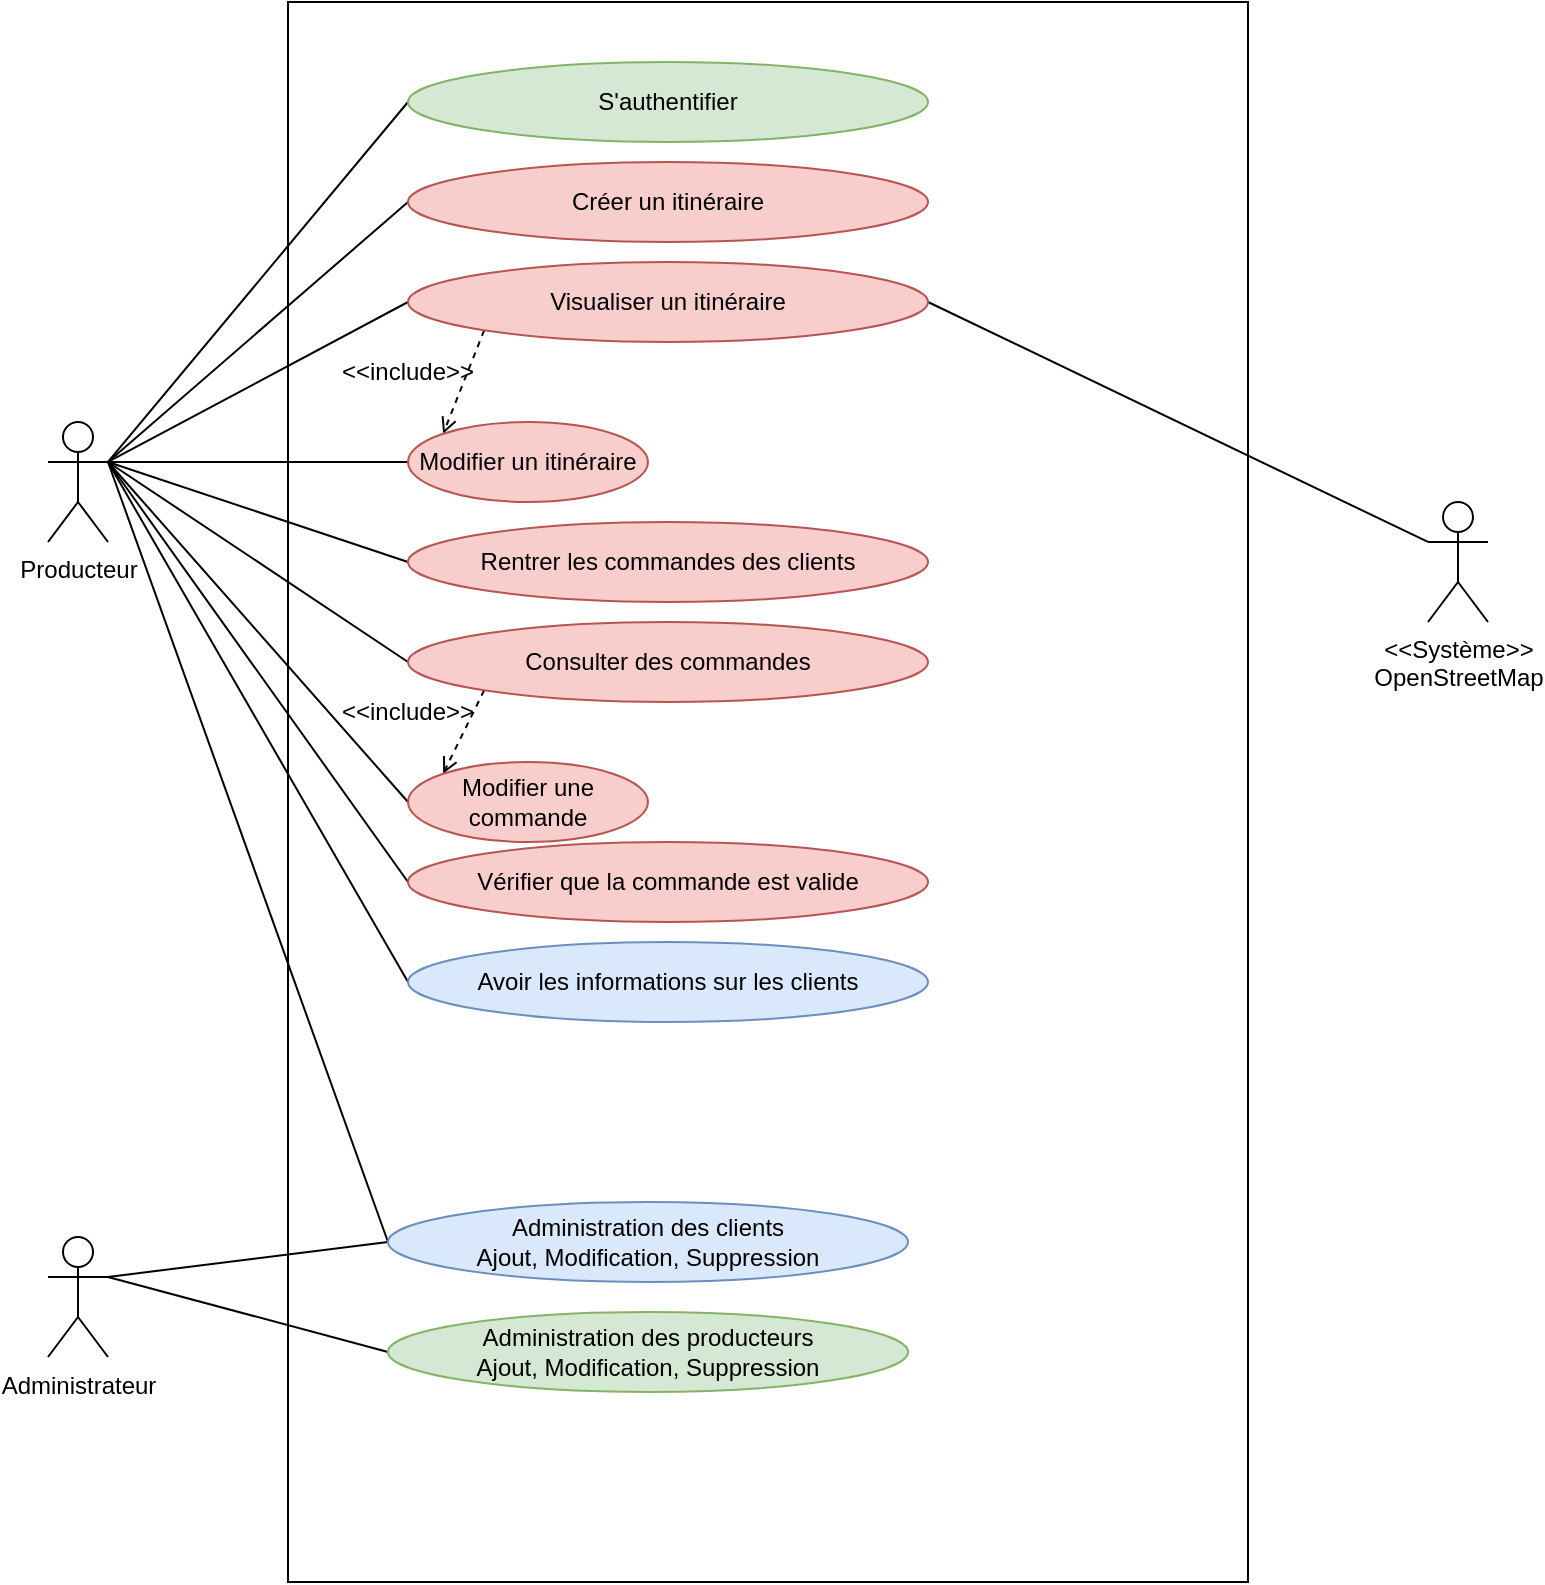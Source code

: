 <mxfile version="20.5.1" type="device"><diagram id="-vgb92WjjS_-MJ9FYiEt" name="Page-1"><mxGraphModel dx="1185" dy="1789" grid="1" gridSize="10" guides="1" tooltips="1" connect="1" arrows="1" fold="1" page="1" pageScale="1" pageWidth="827" pageHeight="1169" math="0" shadow="0"><root><mxCell id="0"/><mxCell id="1" parent="0"/><mxCell id="OSePSIK68hOwo7QI4U12-21" value="" style="rounded=0;whiteSpace=wrap;html=1;" parent="1" vertex="1"><mxGeometry x="160" y="-40" width="480" height="790" as="geometry"/></mxCell><mxCell id="kz2ULfPdmGK-9Kz2NV-o-21" style="edgeStyle=none;rounded=0;orthogonalLoop=1;jettySize=auto;html=1;exitX=1;exitY=0.333;exitDx=0;exitDy=0;exitPerimeter=0;entryX=0;entryY=0.5;entryDx=0;entryDy=0;endArrow=none;endFill=0;" parent="1" source="kz2ULfPdmGK-9Kz2NV-o-1" target="kz2ULfPdmGK-9Kz2NV-o-9" edge="1"><mxGeometry relative="1" as="geometry"/></mxCell><mxCell id="kz2ULfPdmGK-9Kz2NV-o-1" value="Producteur" style="shape=umlActor;verticalLabelPosition=bottom;verticalAlign=top;html=1;" parent="1" vertex="1"><mxGeometry x="40" y="170" width="30" height="60" as="geometry"/></mxCell><mxCell id="kz2ULfPdmGK-9Kz2NV-o-2" value="Administrateur" style="shape=umlActor;verticalLabelPosition=bottom;verticalAlign=top;html=1;" parent="1" vertex="1"><mxGeometry x="40" y="577.5" width="30" height="60" as="geometry"/></mxCell><mxCell id="kz2ULfPdmGK-9Kz2NV-o-6" value="&lt;div&gt;&amp;lt;&amp;lt;Système&amp;gt;&amp;gt;&lt;/div&gt;&lt;div&gt;OpenStreetMap&lt;br&gt;&lt;/div&gt;" style="shape=umlActor;verticalLabelPosition=bottom;verticalAlign=top;html=1;outlineConnect=0;" parent="1" vertex="1"><mxGeometry x="730" y="210" width="30" height="60" as="geometry"/></mxCell><mxCell id="kz2ULfPdmGK-9Kz2NV-o-19" style="rounded=0;orthogonalLoop=1;jettySize=auto;html=1;exitX=1;exitY=0.5;exitDx=0;exitDy=0;entryX=0;entryY=0.333;entryDx=0;entryDy=0;entryPerimeter=0;endArrow=none;endFill=0;" parent="1" source="kz2ULfPdmGK-9Kz2NV-o-7" target="kz2ULfPdmGK-9Kz2NV-o-6" edge="1"><mxGeometry relative="1" as="geometry"/></mxCell><mxCell id="kz2ULfPdmGK-9Kz2NV-o-20" style="edgeStyle=none;rounded=0;orthogonalLoop=1;jettySize=auto;html=1;exitX=0;exitY=0.5;exitDx=0;exitDy=0;entryX=1;entryY=0.333;entryDx=0;entryDy=0;entryPerimeter=0;endArrow=none;endFill=0;" parent="1" source="kz2ULfPdmGK-9Kz2NV-o-7" target="kz2ULfPdmGK-9Kz2NV-o-1" edge="1"><mxGeometry relative="1" as="geometry"/></mxCell><mxCell id="OSePSIK68hOwo7QI4U12-8" style="edgeStyle=none;rounded=0;orthogonalLoop=1;jettySize=auto;html=1;exitX=0;exitY=1;exitDx=0;exitDy=0;entryX=0;entryY=0;entryDx=0;entryDy=0;endArrow=open;endFill=0;dashed=1;" parent="1" source="kz2ULfPdmGK-9Kz2NV-o-7" target="kz2ULfPdmGK-9Kz2NV-o-10" edge="1"><mxGeometry relative="1" as="geometry"/></mxCell><mxCell id="kz2ULfPdmGK-9Kz2NV-o-7" value="Visualiser un itinéraire" style="ellipse;whiteSpace=wrap;html=1;fillColor=#f8cecc;strokeColor=#b85450;" parent="1" vertex="1"><mxGeometry x="220" y="90" width="260" height="40" as="geometry"/></mxCell><mxCell id="kz2ULfPdmGK-9Kz2NV-o-9" value="Créer un itinéraire" style="ellipse;whiteSpace=wrap;html=1;fillColor=#f8cecc;strokeColor=#b85450;" parent="1" vertex="1"><mxGeometry x="220" y="40" width="260" height="40" as="geometry"/></mxCell><mxCell id="kz2ULfPdmGK-9Kz2NV-o-22" style="edgeStyle=none;rounded=0;orthogonalLoop=1;jettySize=auto;html=1;exitX=0;exitY=0.5;exitDx=0;exitDy=0;endArrow=none;endFill=0;" parent="1" source="kz2ULfPdmGK-9Kz2NV-o-10" edge="1"><mxGeometry relative="1" as="geometry"><mxPoint x="70" y="190" as="targetPoint"/></mxGeometry></mxCell><mxCell id="kz2ULfPdmGK-9Kz2NV-o-10" value="Modifier un itinéraire" style="ellipse;whiteSpace=wrap;html=1;fillColor=#f8cecc;strokeColor=#b85450;" parent="1" vertex="1"><mxGeometry x="220" y="170" width="120" height="40" as="geometry"/></mxCell><mxCell id="kz2ULfPdmGK-9Kz2NV-o-23" style="edgeStyle=none;rounded=0;orthogonalLoop=1;jettySize=auto;html=1;exitX=0;exitY=0.5;exitDx=0;exitDy=0;entryX=1;entryY=0.333;entryDx=0;entryDy=0;entryPerimeter=0;endArrow=none;endFill=0;" parent="1" source="kz2ULfPdmGK-9Kz2NV-o-11" target="kz2ULfPdmGK-9Kz2NV-o-1" edge="1"><mxGeometry relative="1" as="geometry"/></mxCell><mxCell id="kz2ULfPdmGK-9Kz2NV-o-11" value="Rentrer les commandes des clients" style="ellipse;whiteSpace=wrap;html=1;fillColor=#f8cecc;strokeColor=#b85450;" parent="1" vertex="1"><mxGeometry x="220" y="220" width="260" height="40" as="geometry"/></mxCell><mxCell id="kz2ULfPdmGK-9Kz2NV-o-24" style="edgeStyle=none;rounded=0;orthogonalLoop=1;jettySize=auto;html=1;exitX=0;exitY=0.5;exitDx=0;exitDy=0;entryX=1;entryY=0.333;entryDx=0;entryDy=0;entryPerimeter=0;endArrow=none;endFill=0;" parent="1" source="kz2ULfPdmGK-9Kz2NV-o-12" target="kz2ULfPdmGK-9Kz2NV-o-1" edge="1"><mxGeometry relative="1" as="geometry"/></mxCell><mxCell id="OSePSIK68hOwo7QI4U12-20" style="edgeStyle=none;rounded=0;orthogonalLoop=1;jettySize=auto;html=1;exitX=0;exitY=1;exitDx=0;exitDy=0;entryX=0;entryY=0;entryDx=0;entryDy=0;endArrow=open;endFill=0;dashed=1;" parent="1" source="kz2ULfPdmGK-9Kz2NV-o-12" target="OSePSIK68hOwo7QI4U12-9" edge="1"><mxGeometry relative="1" as="geometry"/></mxCell><mxCell id="kz2ULfPdmGK-9Kz2NV-o-12" value="Consulter des commandes" style="ellipse;whiteSpace=wrap;html=1;fillColor=#f8cecc;strokeColor=#b85450;" parent="1" vertex="1"><mxGeometry x="220" y="270" width="260" height="40" as="geometry"/></mxCell><mxCell id="kz2ULfPdmGK-9Kz2NV-o-25" style="edgeStyle=none;rounded=0;orthogonalLoop=1;jettySize=auto;html=1;exitX=0;exitY=0.5;exitDx=0;exitDy=0;entryX=1;entryY=0.333;entryDx=0;entryDy=0;entryPerimeter=0;endArrow=none;endFill=0;" parent="1" source="kz2ULfPdmGK-9Kz2NV-o-13" target="kz2ULfPdmGK-9Kz2NV-o-1" edge="1"><mxGeometry relative="1" as="geometry"/></mxCell><mxCell id="kz2ULfPdmGK-9Kz2NV-o-13" value="Avoir les informations sur les clients" style="ellipse;whiteSpace=wrap;html=1;fillColor=#dae8fc;strokeColor=#6c8ebf;" parent="1" vertex="1"><mxGeometry x="220" y="430" width="260" height="40" as="geometry"/></mxCell><mxCell id="kz2ULfPdmGK-9Kz2NV-o-26" style="edgeStyle=none;rounded=0;orthogonalLoop=1;jettySize=auto;html=1;exitX=0;exitY=0.5;exitDx=0;exitDy=0;entryX=1;entryY=0.333;entryDx=0;entryDy=0;entryPerimeter=0;endArrow=none;endFill=0;" parent="1" source="kz2ULfPdmGK-9Kz2NV-o-14" target="kz2ULfPdmGK-9Kz2NV-o-2" edge="1"><mxGeometry relative="1" as="geometry"/></mxCell><mxCell id="81VY2I0V7HuC0ZLJOkPZ-1" style="rounded=0;orthogonalLoop=1;jettySize=auto;html=1;exitX=0;exitY=0.5;exitDx=0;exitDy=0;endArrow=none;endFill=0;" edge="1" parent="1" source="kz2ULfPdmGK-9Kz2NV-o-14"><mxGeometry relative="1" as="geometry"><mxPoint x="70" y="190" as="targetPoint"/></mxGeometry></mxCell><mxCell id="kz2ULfPdmGK-9Kz2NV-o-14" value="&lt;div&gt;Administration des clients&lt;/div&gt;&lt;div&gt;Ajout, Modification, Suppression&lt;br&gt;&lt;/div&gt;" style="ellipse;whiteSpace=wrap;html=1;fillColor=#dae8fc;strokeColor=#6c8ebf;" parent="1" vertex="1"><mxGeometry x="210" y="560" width="260" height="40" as="geometry"/></mxCell><mxCell id="kz2ULfPdmGK-9Kz2NV-o-27" style="edgeStyle=none;rounded=0;orthogonalLoop=1;jettySize=auto;html=1;exitX=0;exitY=0.5;exitDx=0;exitDy=0;entryX=1;entryY=0.333;entryDx=0;entryDy=0;entryPerimeter=0;endArrow=none;endFill=0;" parent="1" source="kz2ULfPdmGK-9Kz2NV-o-15" target="kz2ULfPdmGK-9Kz2NV-o-2" edge="1"><mxGeometry relative="1" as="geometry"/></mxCell><mxCell id="kz2ULfPdmGK-9Kz2NV-o-15" value="&lt;div&gt;Administration des producteurs&lt;/div&gt;Ajout, Modification, Suppression" style="ellipse;whiteSpace=wrap;html=1;fillColor=#d5e8d4;strokeColor=#82b366;" parent="1" vertex="1"><mxGeometry x="210" y="615" width="260" height="40" as="geometry"/></mxCell><mxCell id="OSePSIK68hOwo7QI4U12-4" style="edgeStyle=none;rounded=0;orthogonalLoop=1;jettySize=auto;html=1;exitX=0;exitY=0.5;exitDx=0;exitDy=0;entryX=1;entryY=0.333;entryDx=0;entryDy=0;entryPerimeter=0;endArrow=none;endFill=0;" parent="1" source="OSePSIK68hOwo7QI4U12-2" target="kz2ULfPdmGK-9Kz2NV-o-1" edge="1"><mxGeometry relative="1" as="geometry"/></mxCell><mxCell id="OSePSIK68hOwo7QI4U12-2" value="S'authentifier" style="ellipse;whiteSpace=wrap;html=1;fillColor=#d5e8d4;strokeColor=#82b366;" parent="1" vertex="1"><mxGeometry x="220" y="-10" width="260" height="40" as="geometry"/></mxCell><mxCell id="OSePSIK68hOwo7QI4U12-10" style="edgeStyle=none;rounded=0;orthogonalLoop=1;jettySize=auto;html=1;exitX=0;exitY=0.5;exitDx=0;exitDy=0;endArrow=none;endFill=0;" parent="1" source="OSePSIK68hOwo7QI4U12-9" edge="1"><mxGeometry relative="1" as="geometry"><mxPoint x="70" y="190" as="targetPoint"/></mxGeometry></mxCell><mxCell id="OSePSIK68hOwo7QI4U12-9" value="Modifier une commande" style="ellipse;whiteSpace=wrap;html=1;fillColor=#f8cecc;strokeColor=#b85450;" parent="1" vertex="1"><mxGeometry x="220" y="340" width="120" height="40" as="geometry"/></mxCell><mxCell id="OSePSIK68hOwo7QI4U12-12" value="&amp;lt;&amp;lt;include&amp;gt;&amp;gt;" style="text;html=1;strokeColor=none;fillColor=none;align=center;verticalAlign=middle;whiteSpace=wrap;rounded=0;" parent="1" vertex="1"><mxGeometry x="190" y="300" width="60" height="30" as="geometry"/></mxCell><mxCell id="OSePSIK68hOwo7QI4U12-13" value="&amp;lt;&amp;lt;include&amp;gt;&amp;gt;" style="text;html=1;strokeColor=none;fillColor=none;align=center;verticalAlign=middle;whiteSpace=wrap;rounded=0;" parent="1" vertex="1"><mxGeometry x="190" y="130" width="60" height="30" as="geometry"/></mxCell><mxCell id="OSePSIK68hOwo7QI4U12-19" style="edgeStyle=none;rounded=0;orthogonalLoop=1;jettySize=auto;html=1;exitX=0;exitY=0.5;exitDx=0;exitDy=0;endArrow=none;endFill=0;" parent="1" source="OSePSIK68hOwo7QI4U12-18" edge="1"><mxGeometry relative="1" as="geometry"><mxPoint x="70" y="190" as="targetPoint"/></mxGeometry></mxCell><mxCell id="OSePSIK68hOwo7QI4U12-18" value="Vérifier que la commande est valide" style="ellipse;whiteSpace=wrap;html=1;fillColor=#f8cecc;strokeColor=#b85450;" parent="1" vertex="1"><mxGeometry x="220" y="380" width="260" height="40" as="geometry"/></mxCell></root></mxGraphModel></diagram></mxfile>